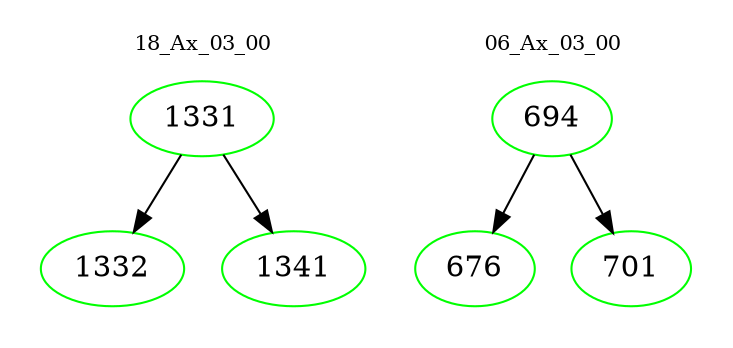 digraph{
subgraph cluster_0 {
color = white
label = "18_Ax_03_00";
fontsize=10;
T0_1331 [label="1331", color="green"]
T0_1331 -> T0_1332 [color="black"]
T0_1332 [label="1332", color="green"]
T0_1331 -> T0_1341 [color="black"]
T0_1341 [label="1341", color="green"]
}
subgraph cluster_1 {
color = white
label = "06_Ax_03_00";
fontsize=10;
T1_694 [label="694", color="green"]
T1_694 -> T1_676 [color="black"]
T1_676 [label="676", color="green"]
T1_694 -> T1_701 [color="black"]
T1_701 [label="701", color="green"]
}
}
